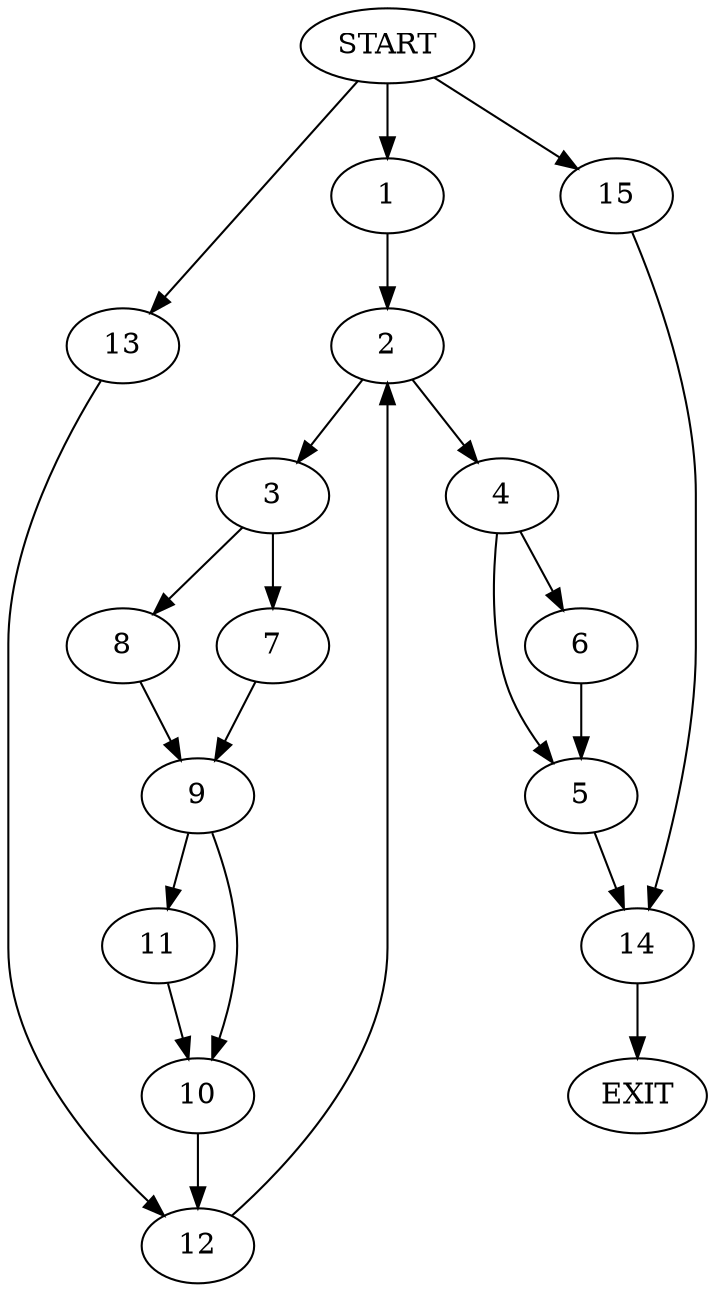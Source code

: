 digraph {
0 [label="START"]
16 [label="EXIT"]
0 -> 1
1 -> 2
2 -> 3
2 -> 4
4 -> 5
4 -> 6
3 -> 7
3 -> 8
7 -> 9
8 -> 9
9 -> 10
9 -> 11
11 -> 10
10 -> 12
12 -> 2
0 -> 13
13 -> 12
6 -> 5
5 -> 14
14 -> 16
0 -> 15
15 -> 14
}

